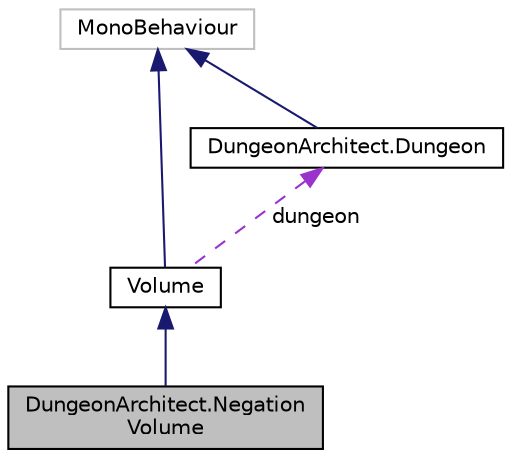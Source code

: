 digraph "DungeonArchitect.NegationVolume"
{
  edge [fontname="Helvetica",fontsize="10",labelfontname="Helvetica",labelfontsize="10"];
  node [fontname="Helvetica",fontsize="10",shape=record];
  Node1 [label="DungeonArchitect.Negation\lVolume",height=0.2,width=0.4,color="black", fillcolor="grey75", style="filled", fontcolor="black"];
  Node2 -> Node1 [dir="back",color="midnightblue",fontsize="10",style="solid",fontname="Helvetica"];
  Node2 [label="Volume",height=0.2,width=0.4,color="black", fillcolor="white", style="filled",URL="$class_dungeon_architect_1_1_volume.html",tooltip="A volume is an abstract representation of space in the world. A volume can be scaled and moved around..."];
  Node3 -> Node2 [dir="back",color="midnightblue",fontsize="10",style="solid",fontname="Helvetica"];
  Node3 [label="MonoBehaviour",height=0.2,width=0.4,color="grey75", fillcolor="white", style="filled"];
  Node4 -> Node2 [dir="back",color="darkorchid3",fontsize="10",style="dashed",label=" dungeon" ,fontname="Helvetica"];
  Node4 [label="DungeonArchitect.Dungeon",height=0.2,width=0.4,color="black", fillcolor="white", style="filled",URL="$class_dungeon_architect_1_1_dungeon.html",tooltip="The main dungeon behavior that manages the creation and destruction of dungeons "];
  Node3 -> Node4 [dir="back",color="midnightblue",fontsize="10",style="solid",fontname="Helvetica"];
}
